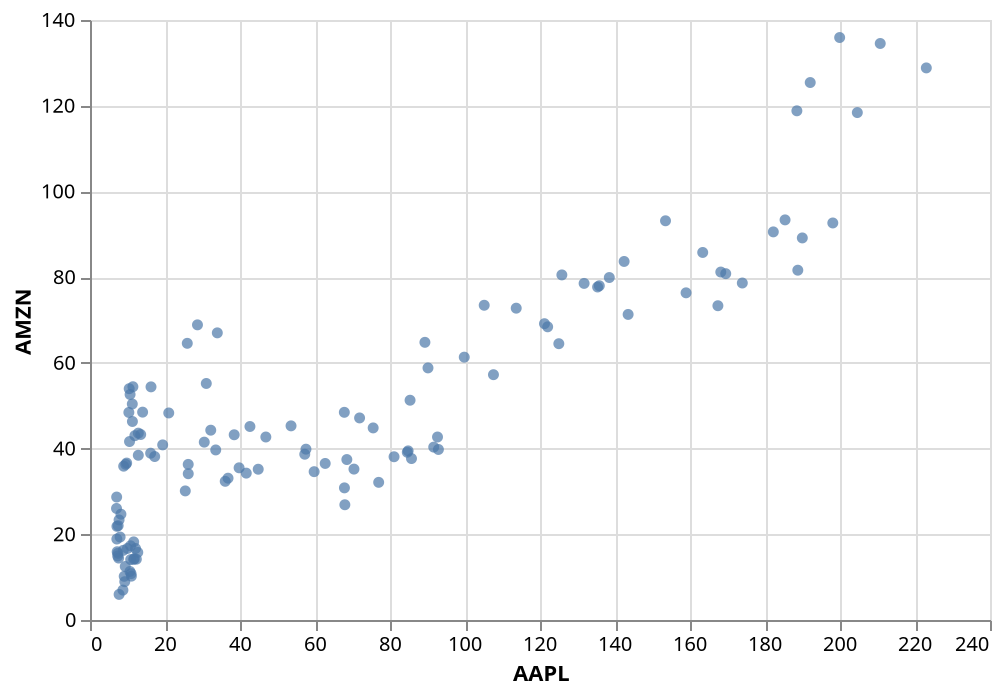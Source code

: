 {"mark": "circle", "encoding": {"x": {"field": "AAPL", "type": "quantitative"}, "y": {"field": "AMZN", "type": "quantitative"}}, "$schema": "https://vega.github.io/schema/vega-lite/v2.json", "width": 450, "height": 300, "selection": {"grid": {"type": "interval", "bind": "scales"}}, "data": {"values": [{"AAPL": 25.94, "AMZN": 64.56}, {"AAPL": 28.66, "AMZN": 68.87}, {"AAPL": 33.95, "AMZN": 67.0}, {"AAPL": 31.01, "AMZN": 55.19}, {"AAPL": 21.0, "AMZN": 48.31}, {"AAPL": 26.19, "AMZN": 36.31}, {"AAPL": 25.41, "AMZN": 30.12}, {"AAPL": 30.47, "AMZN": 41.5}, {"AAPL": 12.88, "AMZN": 38.44}, {"AAPL": 9.78, "AMZN": 36.62}, {"AAPL": 8.25, "AMZN": 24.69}, {"AAPL": 7.44, "AMZN": 15.56}, {"AAPL": 10.81, "AMZN": 17.31}, {"AAPL": 9.12, "AMZN": 10.19}, {"AAPL": 11.03, "AMZN": 10.23}, {"AAPL": 12.74, "AMZN": 15.78}, {"AAPL": 9.98, "AMZN": 16.69}, {"AAPL": 11.62, "AMZN": 14.15}, {"AAPL": 9.4, "AMZN": 12.49}, {"AAPL": 9.27, "AMZN": 8.94}, {"AAPL": 7.76, "AMZN": 5.97}, {"AAPL": 8.78, "AMZN": 6.98}, {"AAPL": 10.65, "AMZN": 11.32}, {"AAPL": 10.95, "AMZN": 10.82}, {"AAPL": 12.36, "AMZN": 14.19}, {"AAPL": 10.85, "AMZN": 14.1}, {"AAPL": 11.84, "AMZN": 14.3}, {"AAPL": 12.14, "AMZN": 16.69}, {"AAPL": 11.65, "AMZN": 18.23}, {"AAPL": 8.86, "AMZN": 16.25}, {"AAPL": 7.63, "AMZN": 14.45}, {"AAPL": 7.38, "AMZN": 14.94}, {"AAPL": 7.25, "AMZN": 15.93}, {"AAPL": 8.03, "AMZN": 19.36}, {"AAPL": 7.75, "AMZN": 23.35}, {"AAPL": 7.16, "AMZN": 18.89}, {"AAPL": 7.18, "AMZN": 21.85}, {"AAPL": 7.51, "AMZN": 22.01}, {"AAPL": 7.07, "AMZN": 26.03}, {"AAPL": 7.11, "AMZN": 28.69}, {"AAPL": 8.98, "AMZN": 35.89}, {"AAPL": 9.53, "AMZN": 36.32}, {"AAPL": 10.54, "AMZN": 41.64}, {"AAPL": 11.31, "AMZN": 46.32}, {"AAPL": 10.36, "AMZN": 48.43}, {"AAPL": 11.44, "AMZN": 54.43}, {"AAPL": 10.45, "AMZN": 53.97}, {"AAPL": 10.69, "AMZN": 52.62}, {"AAPL": 11.28, "AMZN": 50.4}, {"AAPL": 11.96, "AMZN": 43.01}, {"AAPL": 13.52, "AMZN": 43.28}, {"AAPL": 12.89, "AMZN": 43.6}, {"AAPL": 14.03, "AMZN": 48.5}, {"AAPL": 16.27, "AMZN": 54.4}, {"AAPL": 16.17, "AMZN": 38.92}, {"AAPL": 17.25, "AMZN": 38.14}, {"AAPL": 19.38, "AMZN": 40.86}, {"AAPL": 26.2, "AMZN": 34.13}, {"AAPL": 33.53, "AMZN": 39.68}, {"AAPL": 32.2, "AMZN": 44.29}, {"AAPL": 38.45, "AMZN": 43.22}, {"AAPL": 44.86, "AMZN": 35.18}, {"AAPL": 41.67, "AMZN": 34.27}, {"AAPL": 36.06, "AMZN": 32.36}, {"AAPL": 39.76, "AMZN": 35.51}, {"AAPL": 36.81, "AMZN": 33.09}, {"AAPL": 42.65, "AMZN": 45.15}, {"AAPL": 46.89, "AMZN": 42.7}, {"AAPL": 53.61, "AMZN": 45.3}, {"AAPL": 57.59, "AMZN": 39.86}, {"AAPL": 67.82, "AMZN": 48.46}, {"AAPL": 71.89, "AMZN": 47.15}, {"AAPL": 75.51, "AMZN": 44.82}, {"AAPL": 68.49, "AMZN": 37.44}, {"AAPL": 62.72, "AMZN": 36.53}, {"AAPL": 70.39, "AMZN": 35.21}, {"AAPL": 59.77, "AMZN": 34.61}, {"AAPL": 57.27, "AMZN": 38.68}, {"AAPL": 67.96, "AMZN": 26.89}, {"AAPL": 67.85, "AMZN": 30.83}, {"AAPL": 76.98, "AMZN": 32.12}, {"AAPL": 81.08, "AMZN": 38.09}, {"AAPL": 91.66, "AMZN": 40.34}, {"AAPL": 84.84, "AMZN": 39.46}, {"AAPL": 85.73, "AMZN": 37.67}, {"AAPL": 84.61, "AMZN": 39.14}, {"AAPL": 92.91, "AMZN": 39.79}, {"AAPL": 99.8, "AMZN": 61.33}, {"AAPL": 121.19, "AMZN": 69.14}, {"AAPL": 122.04, "AMZN": 68.41}, {"AAPL": 131.76, "AMZN": 78.54}, {"AAPL": 138.48, "AMZN": 79.91}, {"AAPL": 153.47, "AMZN": 93.15}, {"AAPL": 189.95, "AMZN": 89.15}, {"AAPL": 182.22, "AMZN": 90.56}, {"AAPL": 198.08, "AMZN": 92.64}, {"AAPL": 135.36, "AMZN": 77.7}, {"AAPL": 125.02, "AMZN": 64.47}, {"AAPL": 143.5, "AMZN": 71.3}, {"AAPL": 173.95, "AMZN": 78.63}, {"AAPL": 188.75, "AMZN": 81.62}, {"AAPL": 167.44, "AMZN": 73.33}, {"AAPL": 158.95, "AMZN": 76.34}, {"AAPL": 169.53, "AMZN": 80.81}, {"AAPL": 113.66, "AMZN": 72.76}, {"AAPL": 107.59, "AMZN": 57.24}, {"AAPL": 92.67, "AMZN": 42.7}, {"AAPL": 85.35, "AMZN": 51.28}, {"AAPL": 90.13, "AMZN": 58.82}, {"AAPL": 89.31, "AMZN": 64.79}, {"AAPL": 105.12, "AMZN": 73.44}, {"AAPL": 125.83, "AMZN": 80.52}, {"AAPL": 135.81, "AMZN": 77.99}, {"AAPL": 142.43, "AMZN": 83.66}, {"AAPL": 163.39, "AMZN": 85.76}, {"AAPL": 168.21, "AMZN": 81.19}, {"AAPL": 185.35, "AMZN": 93.36}, {"AAPL": 188.5, "AMZN": 118.81}, {"AAPL": 199.91, "AMZN": 135.91}, {"AAPL": 210.73, "AMZN": 134.52}, {"AAPL": 192.06, "AMZN": 125.41}, {"AAPL": 204.62, "AMZN": 118.4}, {"AAPL": 223.02, "AMZN": 128.82}]}}
